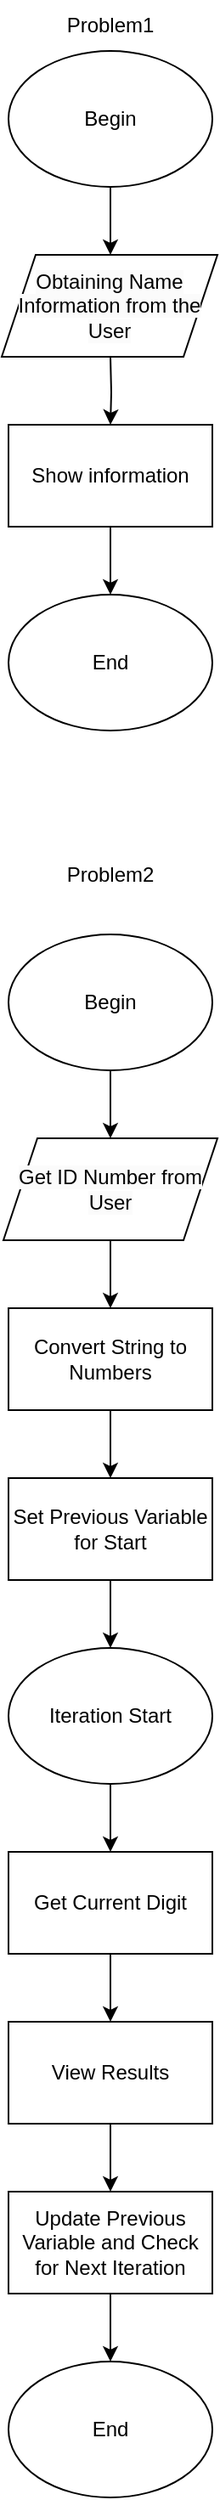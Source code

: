 <mxfile version="22.0.8" type="github">
  <diagram name="Sayfa -1" id="bmsgZCtZZ-5AFsBClS5B">
    <mxGraphModel dx="954" dy="622" grid="1" gridSize="10" guides="1" tooltips="1" connect="1" arrows="1" fold="1" page="1" pageScale="1" pageWidth="827" pageHeight="1169" math="0" shadow="0">
      <root>
        <mxCell id="0" />
        <mxCell id="1" parent="0" />
        <mxCell id="zvLlXQpkQXXfRNECSAVv-3" value="" style="edgeStyle=orthogonalEdgeStyle;rounded=0;orthogonalLoop=1;jettySize=auto;html=1;" parent="1" source="zvLlXQpkQXXfRNECSAVv-1" edge="1">
          <mxGeometry relative="1" as="geometry">
            <mxPoint x="414" y="160" as="targetPoint" />
          </mxGeometry>
        </mxCell>
        <mxCell id="zvLlXQpkQXXfRNECSAVv-1" value="Begin" style="ellipse;whiteSpace=wrap;html=1;" parent="1" vertex="1">
          <mxGeometry x="354" y="40" width="120" height="80" as="geometry" />
        </mxCell>
        <mxCell id="zvLlXQpkQXXfRNECSAVv-7" value="" style="edgeStyle=orthogonalEdgeStyle;rounded=0;orthogonalLoop=1;jettySize=auto;html=1;" parent="1" target="zvLlXQpkQXXfRNECSAVv-6" edge="1">
          <mxGeometry relative="1" as="geometry">
            <mxPoint x="414" y="220" as="sourcePoint" />
          </mxGeometry>
        </mxCell>
        <mxCell id="zvLlXQpkQXXfRNECSAVv-10" value="" style="edgeStyle=orthogonalEdgeStyle;rounded=0;orthogonalLoop=1;jettySize=auto;html=1;" parent="1" source="zvLlXQpkQXXfRNECSAVv-6" target="zvLlXQpkQXXfRNECSAVv-8" edge="1">
          <mxGeometry relative="1" as="geometry" />
        </mxCell>
        <mxCell id="zvLlXQpkQXXfRNECSAVv-6" value="Show information" style="whiteSpace=wrap;html=1;" parent="1" vertex="1">
          <mxGeometry x="354" y="260" width="120" height="60" as="geometry" />
        </mxCell>
        <mxCell id="zvLlXQpkQXXfRNECSAVv-8" value="End" style="ellipse;whiteSpace=wrap;html=1;" parent="1" vertex="1">
          <mxGeometry x="354" y="360" width="120" height="80" as="geometry" />
        </mxCell>
        <mxCell id="zvLlXQpkQXXfRNECSAVv-11" value="Problem1" style="text;html=1;strokeColor=none;fillColor=none;align=center;verticalAlign=middle;whiteSpace=wrap;rounded=0;" parent="1" vertex="1">
          <mxGeometry x="384" y="10" width="60" height="30" as="geometry" />
        </mxCell>
        <mxCell id="zvLlXQpkQXXfRNECSAVv-12" value="Problem2" style="text;html=1;strokeColor=none;fillColor=none;align=center;verticalAlign=middle;whiteSpace=wrap;rounded=0;" parent="1" vertex="1">
          <mxGeometry x="384" y="510" width="60" height="30" as="geometry" />
        </mxCell>
        <mxCell id="YRD6eBp8Yp2AXTqyrfmZ-2" value="" style="edgeStyle=orthogonalEdgeStyle;rounded=0;orthogonalLoop=1;jettySize=auto;html=1;" edge="1" parent="1" source="zvLlXQpkQXXfRNECSAVv-13">
          <mxGeometry relative="1" as="geometry">
            <mxPoint x="414" y="680" as="targetPoint" />
          </mxGeometry>
        </mxCell>
        <mxCell id="zvLlXQpkQXXfRNECSAVv-13" value="Begin" style="ellipse;whiteSpace=wrap;html=1;" parent="1" vertex="1">
          <mxGeometry x="354" y="560" width="120" height="80" as="geometry" />
        </mxCell>
        <mxCell id="YRD6eBp8Yp2AXTqyrfmZ-6" value="" style="edgeStyle=orthogonalEdgeStyle;rounded=0;orthogonalLoop=1;jettySize=auto;html=1;" edge="1" parent="1" source="YRD6eBp8Yp2AXTqyrfmZ-3" target="YRD6eBp8Yp2AXTqyrfmZ-5">
          <mxGeometry relative="1" as="geometry" />
        </mxCell>
        <mxCell id="YRD6eBp8Yp2AXTqyrfmZ-3" value="&lt;span style=&quot;caret-color: rgb(0, 0, 0); color: rgb(0, 0, 0); font-family: Helvetica; font-size: 12px; font-style: normal; font-variant-caps: normal; font-weight: 400; letter-spacing: normal; text-align: center; text-indent: 0px; text-transform: none; word-spacing: 0px; -webkit-text-stroke-width: 0px; background-color: rgb(251, 251, 251); text-decoration: none; float: none; display: inline !important;&quot;&gt;Get ID Number from User&lt;/span&gt;" style="shape=parallelogram;perimeter=parallelogramPerimeter;whiteSpace=wrap;html=1;fixedSize=1;" vertex="1" parent="1">
          <mxGeometry x="351" y="680" width="126" height="60" as="geometry" />
        </mxCell>
        <mxCell id="YRD6eBp8Yp2AXTqyrfmZ-4" value="&lt;span style=&quot;caret-color: rgb(0, 0, 0); color: rgb(0, 0, 0); font-family: Helvetica; font-size: 12px; font-style: normal; font-variant-caps: normal; font-weight: 400; letter-spacing: normal; text-align: center; text-indent: 0px; text-transform: none; word-spacing: 0px; -webkit-text-stroke-width: 0px; background-color: rgb(251, 251, 251); text-decoration: none; float: none; display: inline !important;&quot;&gt;Obtaining Name Information from the User&lt;/span&gt;" style="shape=parallelogram;perimeter=parallelogramPerimeter;whiteSpace=wrap;html=1;fixedSize=1;" vertex="1" parent="1">
          <mxGeometry x="350" y="160" width="127" height="60" as="geometry" />
        </mxCell>
        <mxCell id="YRD6eBp8Yp2AXTqyrfmZ-8" value="" style="edgeStyle=orthogonalEdgeStyle;rounded=0;orthogonalLoop=1;jettySize=auto;html=1;" edge="1" parent="1" source="YRD6eBp8Yp2AXTqyrfmZ-5" target="YRD6eBp8Yp2AXTqyrfmZ-7">
          <mxGeometry relative="1" as="geometry" />
        </mxCell>
        <mxCell id="YRD6eBp8Yp2AXTqyrfmZ-5" value="Convert String to Numbers" style="whiteSpace=wrap;html=1;" vertex="1" parent="1">
          <mxGeometry x="354" y="780" width="120" height="60" as="geometry" />
        </mxCell>
        <mxCell id="YRD6eBp8Yp2AXTqyrfmZ-10" value="" style="edgeStyle=orthogonalEdgeStyle;rounded=0;orthogonalLoop=1;jettySize=auto;html=1;" edge="1" parent="1" source="YRD6eBp8Yp2AXTqyrfmZ-7">
          <mxGeometry relative="1" as="geometry">
            <mxPoint x="414" y="980" as="targetPoint" />
          </mxGeometry>
        </mxCell>
        <mxCell id="YRD6eBp8Yp2AXTqyrfmZ-7" value="Set Previous Variable for Start" style="whiteSpace=wrap;html=1;" vertex="1" parent="1">
          <mxGeometry x="354" y="880" width="120" height="60" as="geometry" />
        </mxCell>
        <mxCell id="YRD6eBp8Yp2AXTqyrfmZ-14" value="" style="edgeStyle=orthogonalEdgeStyle;rounded=0;orthogonalLoop=1;jettySize=auto;html=1;" edge="1" parent="1" source="YRD6eBp8Yp2AXTqyrfmZ-12" target="YRD6eBp8Yp2AXTqyrfmZ-13">
          <mxGeometry relative="1" as="geometry" />
        </mxCell>
        <mxCell id="YRD6eBp8Yp2AXTqyrfmZ-12" value="Iteration Start" style="ellipse;whiteSpace=wrap;html=1;" vertex="1" parent="1">
          <mxGeometry x="354" y="980" width="120" height="80" as="geometry" />
        </mxCell>
        <mxCell id="YRD6eBp8Yp2AXTqyrfmZ-16" value="" style="edgeStyle=orthogonalEdgeStyle;rounded=0;orthogonalLoop=1;jettySize=auto;html=1;" edge="1" parent="1" source="YRD6eBp8Yp2AXTqyrfmZ-13" target="YRD6eBp8Yp2AXTqyrfmZ-15">
          <mxGeometry relative="1" as="geometry" />
        </mxCell>
        <mxCell id="YRD6eBp8Yp2AXTqyrfmZ-13" value="Get Current Digit" style="whiteSpace=wrap;html=1;" vertex="1" parent="1">
          <mxGeometry x="354" y="1100" width="120" height="60" as="geometry" />
        </mxCell>
        <mxCell id="YRD6eBp8Yp2AXTqyrfmZ-18" value="" style="edgeStyle=orthogonalEdgeStyle;rounded=0;orthogonalLoop=1;jettySize=auto;html=1;" edge="1" parent="1" source="YRD6eBp8Yp2AXTqyrfmZ-15" target="YRD6eBp8Yp2AXTqyrfmZ-17">
          <mxGeometry relative="1" as="geometry" />
        </mxCell>
        <mxCell id="YRD6eBp8Yp2AXTqyrfmZ-15" value="View Results" style="whiteSpace=wrap;html=1;" vertex="1" parent="1">
          <mxGeometry x="354" y="1200" width="120" height="60" as="geometry" />
        </mxCell>
        <mxCell id="YRD6eBp8Yp2AXTqyrfmZ-20" value="" style="edgeStyle=orthogonalEdgeStyle;rounded=0;orthogonalLoop=1;jettySize=auto;html=1;" edge="1" parent="1" source="YRD6eBp8Yp2AXTqyrfmZ-17">
          <mxGeometry relative="1" as="geometry">
            <mxPoint x="414" y="1400" as="targetPoint" />
          </mxGeometry>
        </mxCell>
        <mxCell id="YRD6eBp8Yp2AXTqyrfmZ-17" value="Update Previous Variable and Check for Next Iteration" style="whiteSpace=wrap;html=1;" vertex="1" parent="1">
          <mxGeometry x="354" y="1300" width="120" height="60" as="geometry" />
        </mxCell>
        <mxCell id="YRD6eBp8Yp2AXTqyrfmZ-21" value="End" style="ellipse;whiteSpace=wrap;html=1;" vertex="1" parent="1">
          <mxGeometry x="354" y="1400" width="120" height="80" as="geometry" />
        </mxCell>
      </root>
    </mxGraphModel>
  </diagram>
</mxfile>
